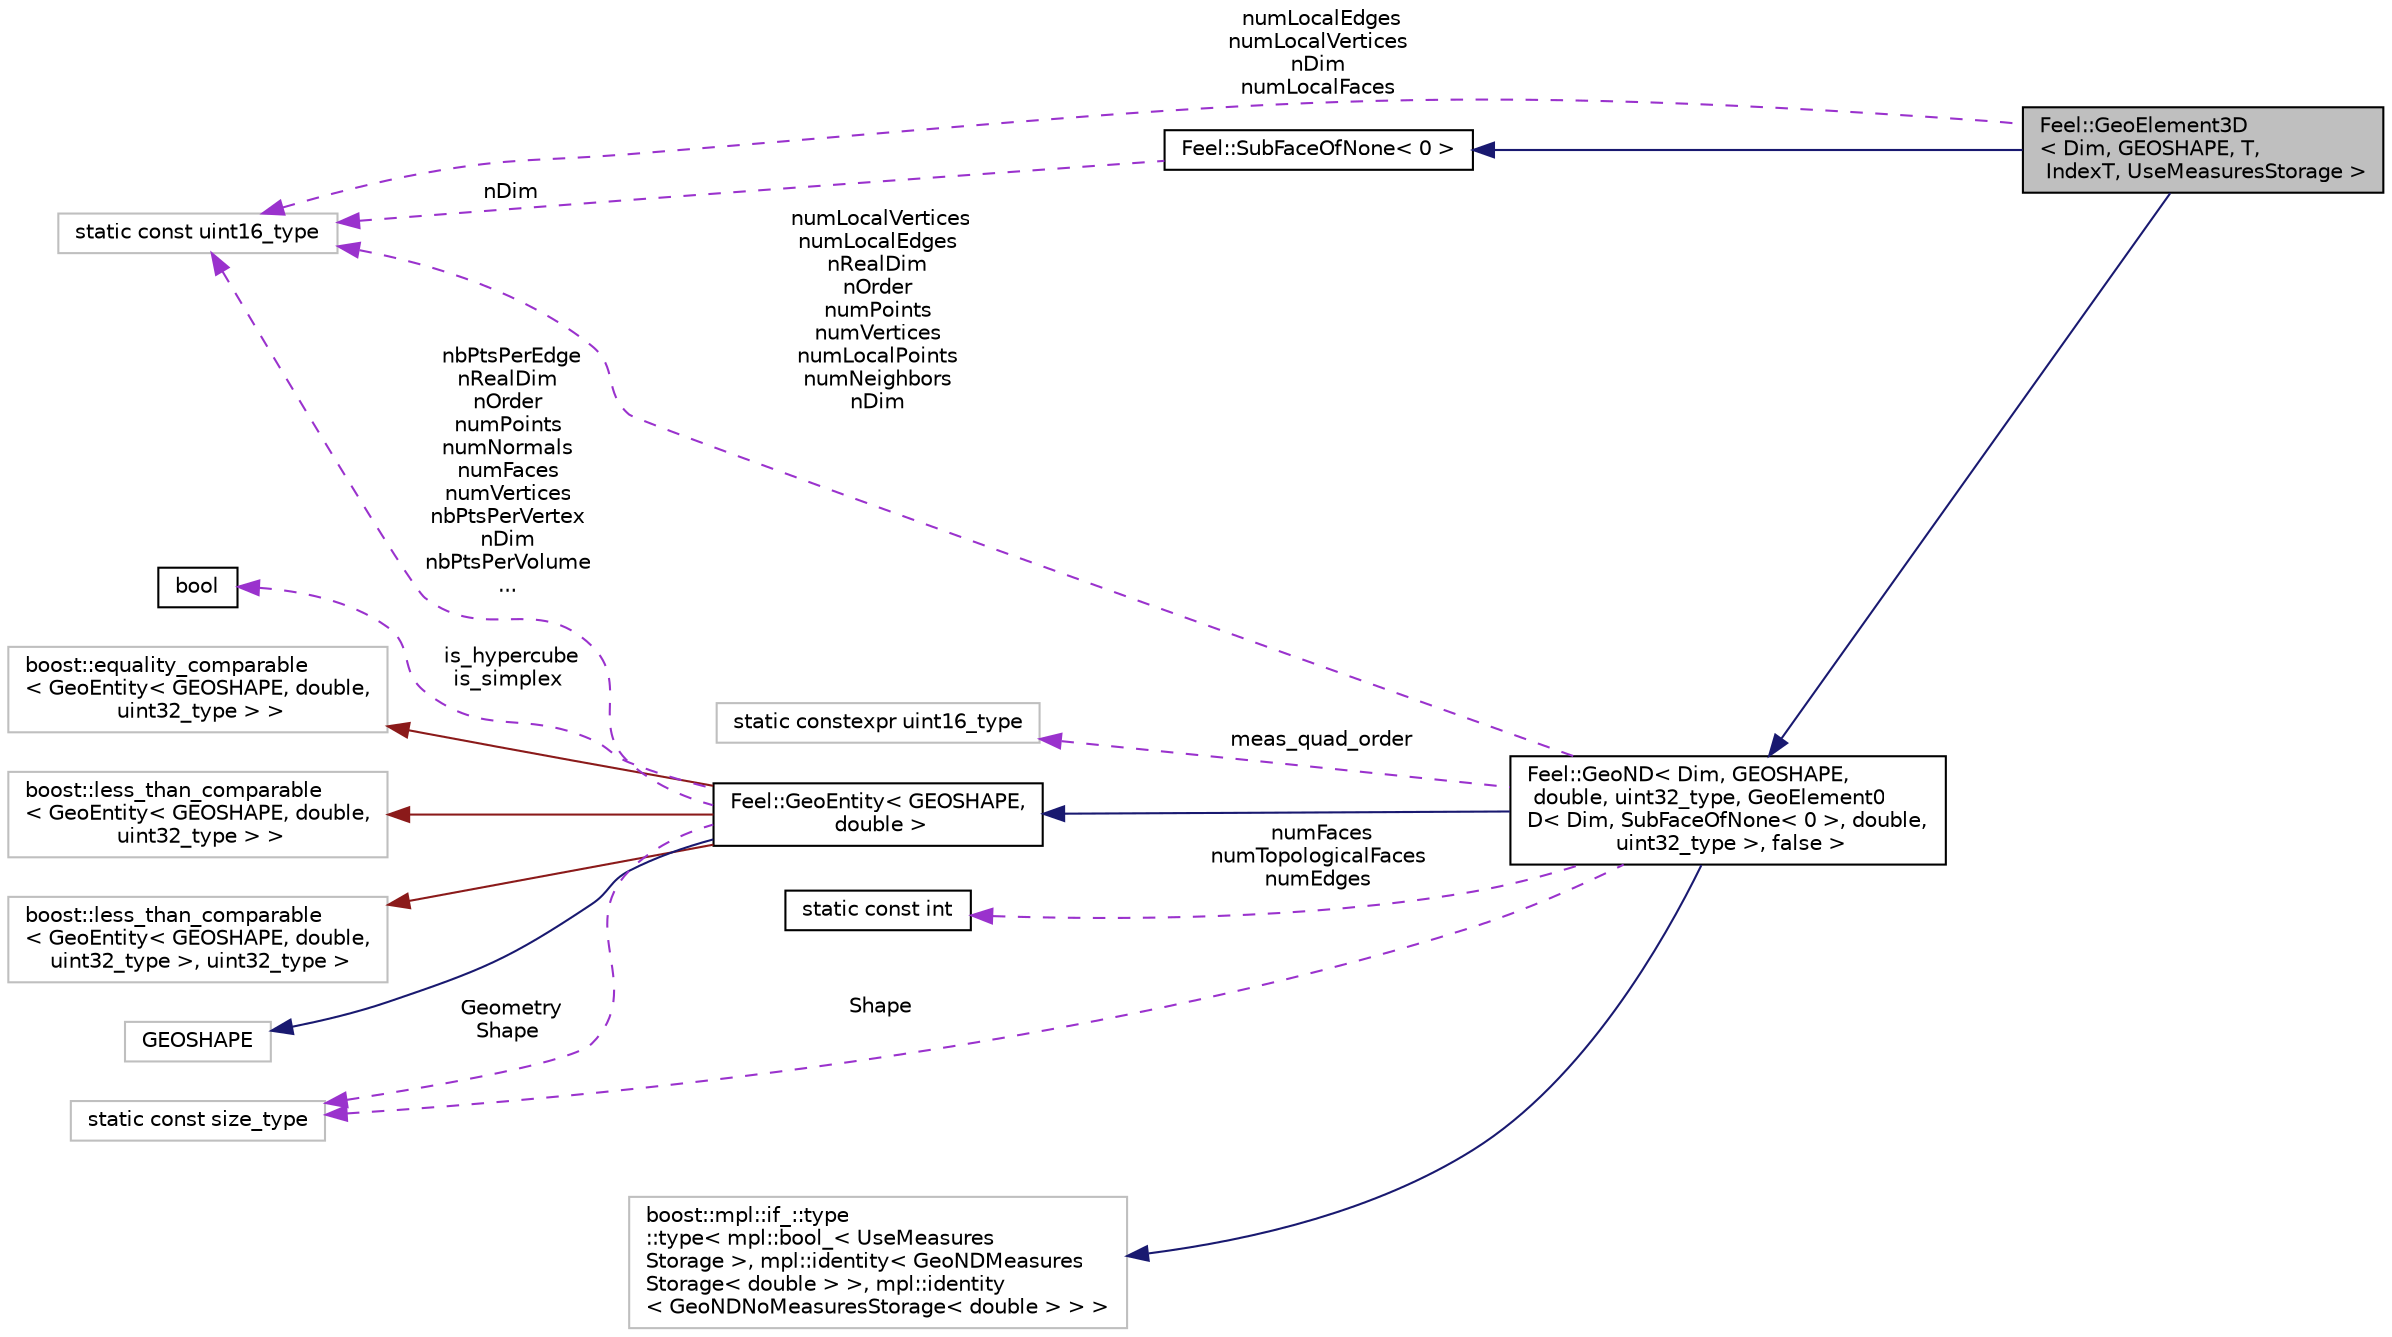 digraph "Feel::GeoElement3D&lt; Dim, GEOSHAPE, T, IndexT, UseMeasuresStorage &gt;"
{
 // LATEX_PDF_SIZE
  edge [fontname="Helvetica",fontsize="10",labelfontname="Helvetica",labelfontsize="10"];
  node [fontname="Helvetica",fontsize="10",shape=record];
  rankdir="LR";
  Node1 [label="Feel::GeoElement3D\l\< Dim, GEOSHAPE, T,\l IndexT, UseMeasuresStorage \>",height=0.2,width=0.4,color="black", fillcolor="grey75", style="filled", fontcolor="black",tooltip="Class for 3D elements."];
  Node2 -> Node1 [dir="back",color="midnightblue",fontsize="10",style="solid",fontname="Helvetica"];
  Node2 [label="Feel::GeoND\< Dim, GEOSHAPE,\l double, uint32_type, GeoElement0\lD\< Dim, SubFaceOfNone\< 0 \>, double,\l uint32_type \>, false \>",height=0.2,width=0.4,color="black", fillcolor="white", style="filled",URL="$classFeel_1_1GeoND.html",tooltip=" "];
  Node3 -> Node2 [dir="back",color="midnightblue",fontsize="10",style="solid",fontname="Helvetica"];
  Node3 [label="Feel::GeoEntity\< GEOSHAPE,\l double \>",height=0.2,width=0.4,color="black", fillcolor="white", style="filled",URL="$classFeel_1_1GeoEntity.html",tooltip=" "];
  Node4 -> Node3 [dir="back",color="firebrick4",fontsize="10",style="solid",fontname="Helvetica"];
  Node4 [label="boost::equality_comparable\l\< GeoEntity\< GEOSHAPE, double,\l uint32_type \> \>",height=0.2,width=0.4,color="grey75", fillcolor="white", style="filled",tooltip=" "];
  Node5 -> Node3 [dir="back",color="firebrick4",fontsize="10",style="solid",fontname="Helvetica"];
  Node5 [label="boost::less_than_comparable\l\< GeoEntity\< GEOSHAPE, double,\l uint32_type \> \>",height=0.2,width=0.4,color="grey75", fillcolor="white", style="filled",tooltip=" "];
  Node6 -> Node3 [dir="back",color="firebrick4",fontsize="10",style="solid",fontname="Helvetica"];
  Node6 [label="boost::less_than_comparable\l\< GeoEntity\< GEOSHAPE, double,\l uint32_type \>, uint32_type \>",height=0.2,width=0.4,color="grey75", fillcolor="white", style="filled",tooltip=" "];
  Node7 -> Node3 [dir="back",color="midnightblue",fontsize="10",style="solid",fontname="Helvetica"];
  Node7 [label="GEOSHAPE",height=0.2,width=0.4,color="grey75", fillcolor="white", style="filled",tooltip=" "];
  Node8 -> Node3 [dir="back",color="darkorchid3",fontsize="10",style="dashed",label=" nbPtsPerEdge\nnRealDim\nnOrder\nnumPoints\nnumNormals\nnumFaces\nnumVertices\nnbPtsPerVertex\nnDim\nnbPtsPerVolume\n..." ,fontname="Helvetica"];
  Node8 [label="static const uint16_type",height=0.2,width=0.4,color="grey75", fillcolor="white", style="filled",tooltip=" "];
  Node9 -> Node3 [dir="back",color="darkorchid3",fontsize="10",style="dashed",label=" is_hypercube\nis_simplex" ,fontname="Helvetica"];
  Node9 [label="bool",height=0.2,width=0.4,color="black", fillcolor="white", style="filled",URL="$classbool.html",tooltip=" "];
  Node10 -> Node3 [dir="back",color="darkorchid3",fontsize="10",style="dashed",label=" Geometry\nShape" ,fontname="Helvetica"];
  Node10 [label="static const size_type",height=0.2,width=0.4,color="grey75", fillcolor="white", style="filled",tooltip=" "];
  Node11 -> Node2 [dir="back",color="midnightblue",fontsize="10",style="solid",fontname="Helvetica"];
  Node11 [label="boost::mpl::if_::type\l::type\< mpl::bool_\< UseMeasures\lStorage \>, mpl::identity\< GeoNDMeasures\lStorage\< double \> \>, mpl::identity\l\< GeoNDNoMeasuresStorage\< double \> \> \>",height=0.2,width=0.4,color="grey75", fillcolor="white", style="filled",tooltip=" "];
  Node12 -> Node2 [dir="back",color="darkorchid3",fontsize="10",style="dashed",label=" meas_quad_order" ,fontname="Helvetica"];
  Node12 [label="static constexpr uint16_type",height=0.2,width=0.4,color="grey75", fillcolor="white", style="filled",tooltip=" "];
  Node13 -> Node2 [dir="back",color="darkorchid3",fontsize="10",style="dashed",label=" numFaces\nnumTopologicalFaces\nnumEdges" ,fontname="Helvetica"];
  Node13 [label="static const int",height=0.2,width=0.4,color="black", fillcolor="white", style="filled",URL="$classstatic_01const_01int.html",tooltip=" "];
  Node8 -> Node2 [dir="back",color="darkorchid3",fontsize="10",style="dashed",label=" numLocalVertices\nnumLocalEdges\nnRealDim\nnOrder\nnumPoints\nnumVertices\nnumLocalPoints\nnumNeighbors\nnDim" ,fontname="Helvetica"];
  Node10 -> Node2 [dir="back",color="darkorchid3",fontsize="10",style="dashed",label=" Shape" ,fontname="Helvetica"];
  Node14 -> Node1 [dir="back",color="midnightblue",fontsize="10",style="solid",fontname="Helvetica"];
  Node14 [label="Feel::SubFaceOfNone\< 0 \>",height=0.2,width=0.4,color="black", fillcolor="white", style="filled",URL="$classFeel_1_1SubFaceOfNone.html",tooltip=" "];
  Node8 -> Node14 [dir="back",color="darkorchid3",fontsize="10",style="dashed",label=" nDim" ,fontname="Helvetica"];
  Node8 -> Node1 [dir="back",color="darkorchid3",fontsize="10",style="dashed",label=" numLocalEdges\nnumLocalVertices\nnDim\nnumLocalFaces" ,fontname="Helvetica"];
}
